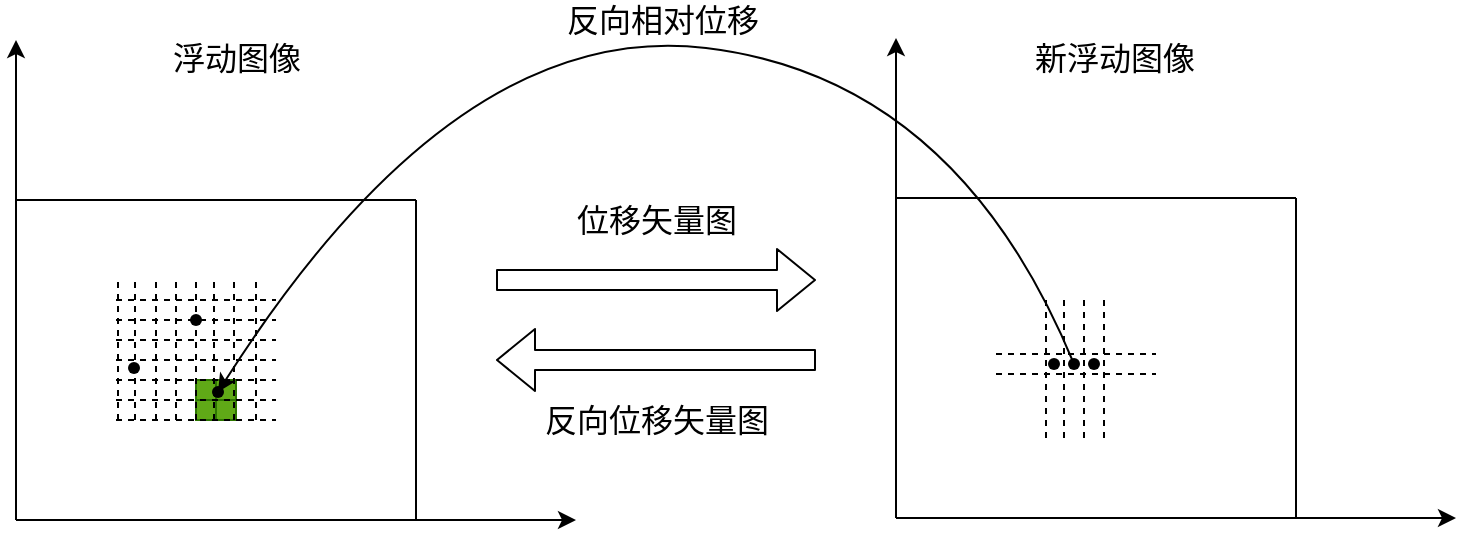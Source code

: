<mxfile>
    <diagram id="bIwrhSDRRnzcCZMUr8HF" name="Page-3">
        <mxGraphModel dx="898" dy="680" grid="1" gridSize="10" guides="1" tooltips="1" connect="1" arrows="1" fold="1" page="1" pageScale="1" pageWidth="827" pageHeight="1169" math="0" shadow="0">
            <root>
                <mxCell id="eaNtV-tm3AKY7ZlU-TGY-0"/>
                <mxCell id="eaNtV-tm3AKY7ZlU-TGY-1" parent="eaNtV-tm3AKY7ZlU-TGY-0"/>
                <mxCell id="Yv6s7lC_iP6tC5BTcbNv-0" value="" style="whiteSpace=wrap;html=1;aspect=fixed;fontSize=16;fillColor=#60a917;strokeColor=#2D7600;fontColor=#ffffff;" parent="eaNtV-tm3AKY7ZlU-TGY-1" vertex="1">
                    <mxGeometry x="154" y="201" width="10" height="10" as="geometry"/>
                </mxCell>
                <mxCell id="Yv6s7lC_iP6tC5BTcbNv-1" value="" style="whiteSpace=wrap;html=1;aspect=fixed;fontSize=16;fillColor=#60a917;strokeColor=#2D7600;fontColor=#ffffff;" parent="eaNtV-tm3AKY7ZlU-TGY-1" vertex="1">
                    <mxGeometry x="144" y="201" width="10" height="10" as="geometry"/>
                </mxCell>
                <mxCell id="Yv6s7lC_iP6tC5BTcbNv-2" value="" style="whiteSpace=wrap;html=1;aspect=fixed;fontSize=16;fillColor=#60a917;strokeColor=#2D7600;fontColor=#ffffff;" parent="eaNtV-tm3AKY7ZlU-TGY-1" vertex="1">
                    <mxGeometry x="144" y="211" width="10" height="10" as="geometry"/>
                </mxCell>
                <mxCell id="Yv6s7lC_iP6tC5BTcbNv-3" value="" style="whiteSpace=wrap;html=1;aspect=fixed;fontSize=16;fillColor=#60a917;strokeColor=#2D7600;fontColor=#ffffff;" parent="eaNtV-tm3AKY7ZlU-TGY-1" vertex="1">
                    <mxGeometry x="154" y="211" width="10" height="10" as="geometry"/>
                </mxCell>
                <mxCell id="Yv6s7lC_iP6tC5BTcbNv-4" value="" style="endArrow=classic;html=1;exitX=0;exitY=1;exitDx=0;exitDy=0;" parent="eaNtV-tm3AKY7ZlU-TGY-1" edge="1">
                    <mxGeometry width="50" height="50" relative="1" as="geometry">
                        <mxPoint x="54" y="271" as="sourcePoint"/>
                        <mxPoint x="54" y="31" as="targetPoint"/>
                    </mxGeometry>
                </mxCell>
                <mxCell id="Yv6s7lC_iP6tC5BTcbNv-5" value="" style="endArrow=classic;html=1;" parent="eaNtV-tm3AKY7ZlU-TGY-1" edge="1">
                    <mxGeometry width="50" height="50" relative="1" as="geometry">
                        <mxPoint x="54" y="271" as="sourcePoint"/>
                        <mxPoint x="334" y="271" as="targetPoint"/>
                    </mxGeometry>
                </mxCell>
                <mxCell id="Yv6s7lC_iP6tC5BTcbNv-6" value="" style="endArrow=classic;html=1;exitX=0;exitY=1;exitDx=0;exitDy=0;" parent="eaNtV-tm3AKY7ZlU-TGY-1" edge="1">
                    <mxGeometry width="50" height="50" relative="1" as="geometry">
                        <mxPoint x="494" y="270" as="sourcePoint"/>
                        <mxPoint x="494" y="30" as="targetPoint"/>
                    </mxGeometry>
                </mxCell>
                <mxCell id="Yv6s7lC_iP6tC5BTcbNv-7" value="" style="endArrow=classic;html=1;" parent="eaNtV-tm3AKY7ZlU-TGY-1" edge="1">
                    <mxGeometry width="50" height="50" relative="1" as="geometry">
                        <mxPoint x="494" y="270" as="sourcePoint"/>
                        <mxPoint x="774" y="270" as="targetPoint"/>
                    </mxGeometry>
                </mxCell>
                <mxCell id="Yv6s7lC_iP6tC5BTcbNv-8" value="" style="endArrow=none;html=1;" parent="eaNtV-tm3AKY7ZlU-TGY-1" edge="1">
                    <mxGeometry width="50" height="50" relative="1" as="geometry">
                        <mxPoint x="694" y="270" as="sourcePoint"/>
                        <mxPoint x="694" y="110" as="targetPoint"/>
                    </mxGeometry>
                </mxCell>
                <mxCell id="Yv6s7lC_iP6tC5BTcbNv-9" value="" style="endArrow=none;html=1;" parent="eaNtV-tm3AKY7ZlU-TGY-1" edge="1">
                    <mxGeometry width="50" height="50" relative="1" as="geometry">
                        <mxPoint x="694" y="110" as="sourcePoint"/>
                        <mxPoint x="494" y="110" as="targetPoint"/>
                    </mxGeometry>
                </mxCell>
                <mxCell id="Yv6s7lC_iP6tC5BTcbNv-10" value="" style="shape=flexArrow;endArrow=classic;html=1;fontSize=20;" parent="eaNtV-tm3AKY7ZlU-TGY-1" edge="1">
                    <mxGeometry width="50" height="50" relative="1" as="geometry">
                        <mxPoint x="294" y="151" as="sourcePoint"/>
                        <mxPoint x="454" y="151" as="targetPoint"/>
                    </mxGeometry>
                </mxCell>
                <mxCell id="Yv6s7lC_iP6tC5BTcbNv-11" value="位移矢量图" style="edgeLabel;html=1;align=center;verticalAlign=middle;resizable=0;points=[];fontSize=16;labelBackgroundColor=none;fontColor=#000000;" parent="Yv6s7lC_iP6tC5BTcbNv-10" vertex="1" connectable="0">
                    <mxGeometry x="-0.05" y="5" relative="1" as="geometry">
                        <mxPoint x="4" y="-25" as="offset"/>
                    </mxGeometry>
                </mxCell>
                <mxCell id="Yv6s7lC_iP6tC5BTcbNv-12" value="" style="shape=flexArrow;endArrow=classic;html=1;fontSize=20;" parent="eaNtV-tm3AKY7ZlU-TGY-1" edge="1">
                    <mxGeometry width="50" height="50" relative="1" as="geometry">
                        <mxPoint x="454" y="191" as="sourcePoint"/>
                        <mxPoint x="294" y="191" as="targetPoint"/>
                    </mxGeometry>
                </mxCell>
                <mxCell id="Yv6s7lC_iP6tC5BTcbNv-13" value="反向位移矢量图" style="edgeLabel;html=1;align=center;verticalAlign=middle;resizable=0;points=[];fontSize=16;labelBackgroundColor=none;fontColor=#000000;" parent="Yv6s7lC_iP6tC5BTcbNv-12" vertex="1" connectable="0">
                    <mxGeometry x="-0.087" y="4" relative="1" as="geometry">
                        <mxPoint x="-7" y="26" as="offset"/>
                    </mxGeometry>
                </mxCell>
                <mxCell id="Yv6s7lC_iP6tC5BTcbNv-14" value="" style="shape=waypoint;sketch=0;fillStyle=solid;size=6;pointerEvents=1;points=[];fillColor=none;resizable=0;rotatable=0;perimeter=centerPerimeter;snapToPoint=1;fontSize=20;" parent="eaNtV-tm3AKY7ZlU-TGY-1" vertex="1">
                    <mxGeometry x="553" y="173" width="40" height="40" as="geometry"/>
                </mxCell>
                <mxCell id="Yv6s7lC_iP6tC5BTcbNv-15" value="" style="shape=waypoint;sketch=0;fillStyle=solid;size=6;pointerEvents=1;points=[];fillColor=none;resizable=0;rotatable=0;perimeter=centerPerimeter;snapToPoint=1;fontSize=20;" parent="eaNtV-tm3AKY7ZlU-TGY-1" vertex="1">
                    <mxGeometry x="563" y="173" width="40" height="40" as="geometry"/>
                </mxCell>
                <mxCell id="Yv6s7lC_iP6tC5BTcbNv-16" value="" style="shape=waypoint;sketch=0;fillStyle=solid;size=6;pointerEvents=1;points=[];fillColor=none;resizable=0;rotatable=0;perimeter=centerPerimeter;snapToPoint=1;fontSize=20;" parent="eaNtV-tm3AKY7ZlU-TGY-1" vertex="1">
                    <mxGeometry x="573" y="173" width="40" height="40" as="geometry"/>
                </mxCell>
                <mxCell id="Yv6s7lC_iP6tC5BTcbNv-17" value="" style="shape=waypoint;sketch=0;fillStyle=solid;size=6;pointerEvents=1;points=[];fillColor=none;resizable=0;rotatable=0;perimeter=centerPerimeter;snapToPoint=1;fontSize=20;" parent="eaNtV-tm3AKY7ZlU-TGY-1" vertex="1">
                    <mxGeometry x="93" y="175" width="40" height="40" as="geometry"/>
                </mxCell>
                <mxCell id="Yv6s7lC_iP6tC5BTcbNv-18" value="" style="shape=waypoint;sketch=0;fillStyle=solid;size=6;pointerEvents=1;points=[];fillColor=none;resizable=0;rotatable=0;perimeter=centerPerimeter;snapToPoint=1;fontSize=20;" parent="eaNtV-tm3AKY7ZlU-TGY-1" vertex="1">
                    <mxGeometry x="124" y="151" width="40" height="40" as="geometry"/>
                </mxCell>
                <mxCell id="Yv6s7lC_iP6tC5BTcbNv-19" value="" style="shape=waypoint;sketch=0;fillStyle=solid;size=6;pointerEvents=1;points=[];fillColor=none;resizable=0;rotatable=0;perimeter=centerPerimeter;snapToPoint=1;fontSize=20;" parent="eaNtV-tm3AKY7ZlU-TGY-1" vertex="1">
                    <mxGeometry x="135" y="187" width="40" height="40" as="geometry"/>
                </mxCell>
                <mxCell id="Yv6s7lC_iP6tC5BTcbNv-20" value="" style="endArrow=none;html=1;fontSize=20;" parent="eaNtV-tm3AKY7ZlU-TGY-1" edge="1">
                    <mxGeometry width="50" height="50" relative="1" as="geometry">
                        <mxPoint x="54" y="111" as="sourcePoint"/>
                        <mxPoint x="254" y="111" as="targetPoint"/>
                    </mxGeometry>
                </mxCell>
                <mxCell id="Yv6s7lC_iP6tC5BTcbNv-21" value="" style="endArrow=none;html=1;fontSize=20;" parent="eaNtV-tm3AKY7ZlU-TGY-1" edge="1">
                    <mxGeometry width="50" height="50" relative="1" as="geometry">
                        <mxPoint x="254" y="111" as="sourcePoint"/>
                        <mxPoint x="254" y="271" as="targetPoint"/>
                    </mxGeometry>
                </mxCell>
                <mxCell id="Yv6s7lC_iP6tC5BTcbNv-22" value="" style="endArrow=none;html=1;dashed=1;" parent="eaNtV-tm3AKY7ZlU-TGY-1" edge="1">
                    <mxGeometry width="50" height="50" relative="1" as="geometry">
                        <mxPoint x="544" y="198" as="sourcePoint"/>
                        <mxPoint x="624" y="198" as="targetPoint"/>
                    </mxGeometry>
                </mxCell>
                <mxCell id="Yv6s7lC_iP6tC5BTcbNv-23" value="" style="endArrow=none;html=1;dashed=1;" parent="eaNtV-tm3AKY7ZlU-TGY-1" edge="1">
                    <mxGeometry width="50" height="50" relative="1" as="geometry">
                        <mxPoint x="569" y="230" as="sourcePoint"/>
                        <mxPoint x="569" y="160" as="targetPoint"/>
                    </mxGeometry>
                </mxCell>
                <mxCell id="Yv6s7lC_iP6tC5BTcbNv-24" value="" style="endArrow=none;html=1;dashed=1;" parent="eaNtV-tm3AKY7ZlU-TGY-1" edge="1">
                    <mxGeometry width="50" height="50" relative="1" as="geometry">
                        <mxPoint x="544" y="188" as="sourcePoint"/>
                        <mxPoint x="624" y="188" as="targetPoint"/>
                    </mxGeometry>
                </mxCell>
                <mxCell id="Yv6s7lC_iP6tC5BTcbNv-25" value="" style="endArrow=none;html=1;dashed=1;" parent="eaNtV-tm3AKY7ZlU-TGY-1" edge="1">
                    <mxGeometry width="50" height="50" relative="1" as="geometry">
                        <mxPoint x="578" y="230" as="sourcePoint"/>
                        <mxPoint x="578" y="160" as="targetPoint"/>
                    </mxGeometry>
                </mxCell>
                <mxCell id="Yv6s7lC_iP6tC5BTcbNv-26" value="" style="endArrow=none;html=1;dashed=1;" parent="eaNtV-tm3AKY7ZlU-TGY-1" edge="1">
                    <mxGeometry width="50" height="50" relative="1" as="geometry">
                        <mxPoint x="588" y="230" as="sourcePoint"/>
                        <mxPoint x="588" y="160" as="targetPoint"/>
                    </mxGeometry>
                </mxCell>
                <mxCell id="Yv6s7lC_iP6tC5BTcbNv-27" value="" style="endArrow=none;html=1;dashed=1;" parent="eaNtV-tm3AKY7ZlU-TGY-1" edge="1">
                    <mxGeometry width="50" height="50" relative="1" as="geometry">
                        <mxPoint x="598" y="230" as="sourcePoint"/>
                        <mxPoint x="598" y="160" as="targetPoint"/>
                    </mxGeometry>
                </mxCell>
                <mxCell id="Yv6s7lC_iP6tC5BTcbNv-28" value="" style="endArrow=none;html=1;dashed=1;" parent="eaNtV-tm3AKY7ZlU-TGY-1" edge="1">
                    <mxGeometry width="50" height="50" relative="1" as="geometry">
                        <mxPoint x="104" y="171" as="sourcePoint"/>
                        <mxPoint x="184" y="171" as="targetPoint"/>
                    </mxGeometry>
                </mxCell>
                <mxCell id="Yv6s7lC_iP6tC5BTcbNv-29" value="" style="endArrow=none;html=1;dashed=1;" parent="eaNtV-tm3AKY7ZlU-TGY-1" edge="1">
                    <mxGeometry width="50" height="50" relative="1" as="geometry">
                        <mxPoint x="134" y="221" as="sourcePoint"/>
                        <mxPoint x="134" y="151" as="targetPoint"/>
                    </mxGeometry>
                </mxCell>
                <mxCell id="Yv6s7lC_iP6tC5BTcbNv-30" value="" style="endArrow=none;html=1;dashed=1;" parent="eaNtV-tm3AKY7ZlU-TGY-1" edge="1">
                    <mxGeometry width="50" height="50" relative="1" as="geometry">
                        <mxPoint x="104" y="181" as="sourcePoint"/>
                        <mxPoint x="184" y="181" as="targetPoint"/>
                    </mxGeometry>
                </mxCell>
                <mxCell id="Yv6s7lC_iP6tC5BTcbNv-31" value="" style="endArrow=none;html=1;dashed=1;" parent="eaNtV-tm3AKY7ZlU-TGY-1" edge="1">
                    <mxGeometry width="50" height="50" relative="1" as="geometry">
                        <mxPoint x="105" y="221" as="sourcePoint"/>
                        <mxPoint x="105" y="151" as="targetPoint"/>
                    </mxGeometry>
                </mxCell>
                <mxCell id="Yv6s7lC_iP6tC5BTcbNv-32" value="" style="endArrow=none;html=1;dashed=1;" parent="eaNtV-tm3AKY7ZlU-TGY-1" edge="1">
                    <mxGeometry width="50" height="50" relative="1" as="geometry">
                        <mxPoint x="113.5" y="221" as="sourcePoint"/>
                        <mxPoint x="113.5" y="151" as="targetPoint"/>
                    </mxGeometry>
                </mxCell>
                <mxCell id="Yv6s7lC_iP6tC5BTcbNv-33" value="" style="endArrow=none;html=1;dashed=1;" parent="eaNtV-tm3AKY7ZlU-TGY-1" edge="1">
                    <mxGeometry width="50" height="50" relative="1" as="geometry">
                        <mxPoint x="144" y="221" as="sourcePoint"/>
                        <mxPoint x="144" y="151" as="targetPoint"/>
                    </mxGeometry>
                </mxCell>
                <mxCell id="Yv6s7lC_iP6tC5BTcbNv-34" value="" style="endArrow=none;html=1;dashed=1;" parent="eaNtV-tm3AKY7ZlU-TGY-1" edge="1">
                    <mxGeometry width="50" height="50" relative="1" as="geometry">
                        <mxPoint x="124" y="221" as="sourcePoint"/>
                        <mxPoint x="124" y="151" as="targetPoint"/>
                    </mxGeometry>
                </mxCell>
                <mxCell id="Yv6s7lC_iP6tC5BTcbNv-35" value="" style="endArrow=none;html=1;dashed=1;" parent="eaNtV-tm3AKY7ZlU-TGY-1" edge="1">
                    <mxGeometry width="50" height="50" relative="1" as="geometry">
                        <mxPoint x="174" y="221" as="sourcePoint"/>
                        <mxPoint x="174" y="151" as="targetPoint"/>
                    </mxGeometry>
                </mxCell>
                <mxCell id="Yv6s7lC_iP6tC5BTcbNv-36" value="" style="endArrow=none;html=1;dashed=1;" parent="eaNtV-tm3AKY7ZlU-TGY-1" edge="1">
                    <mxGeometry width="50" height="50" relative="1" as="geometry">
                        <mxPoint x="153" y="221" as="sourcePoint"/>
                        <mxPoint x="153" y="151" as="targetPoint"/>
                    </mxGeometry>
                </mxCell>
                <mxCell id="Yv6s7lC_iP6tC5BTcbNv-37" value="" style="endArrow=none;html=1;dashed=1;" parent="eaNtV-tm3AKY7ZlU-TGY-1" edge="1">
                    <mxGeometry width="50" height="50" relative="1" as="geometry">
                        <mxPoint x="163" y="221" as="sourcePoint"/>
                        <mxPoint x="163" y="151" as="targetPoint"/>
                    </mxGeometry>
                </mxCell>
                <mxCell id="Yv6s7lC_iP6tC5BTcbNv-38" value="" style="endArrow=none;html=1;dashed=1;" parent="eaNtV-tm3AKY7ZlU-TGY-1" edge="1">
                    <mxGeometry width="50" height="50" relative="1" as="geometry">
                        <mxPoint x="104" y="191" as="sourcePoint"/>
                        <mxPoint x="184" y="191" as="targetPoint"/>
                    </mxGeometry>
                </mxCell>
                <mxCell id="Yv6s7lC_iP6tC5BTcbNv-39" value="" style="endArrow=none;html=1;dashed=1;" parent="eaNtV-tm3AKY7ZlU-TGY-1" edge="1">
                    <mxGeometry width="50" height="50" relative="1" as="geometry">
                        <mxPoint x="104" y="201" as="sourcePoint"/>
                        <mxPoint x="184" y="201" as="targetPoint"/>
                    </mxGeometry>
                </mxCell>
                <mxCell id="Yv6s7lC_iP6tC5BTcbNv-40" value="" style="endArrow=none;html=1;dashed=1;" parent="eaNtV-tm3AKY7ZlU-TGY-1" edge="1">
                    <mxGeometry width="50" height="50" relative="1" as="geometry">
                        <mxPoint x="104" y="211" as="sourcePoint"/>
                        <mxPoint x="184" y="211" as="targetPoint"/>
                    </mxGeometry>
                </mxCell>
                <mxCell id="Yv6s7lC_iP6tC5BTcbNv-41" value="" style="endArrow=none;html=1;dashed=1;" parent="eaNtV-tm3AKY7ZlU-TGY-1" edge="1">
                    <mxGeometry width="50" height="50" relative="1" as="geometry">
                        <mxPoint x="104" y="221" as="sourcePoint"/>
                        <mxPoint x="184" y="221" as="targetPoint"/>
                    </mxGeometry>
                </mxCell>
                <mxCell id="Yv6s7lC_iP6tC5BTcbNv-42" value="" style="endArrow=none;html=1;dashed=1;" parent="eaNtV-tm3AKY7ZlU-TGY-1" edge="1">
                    <mxGeometry width="50" height="50" relative="1" as="geometry">
                        <mxPoint x="104" y="161" as="sourcePoint"/>
                        <mxPoint x="184" y="161" as="targetPoint"/>
                    </mxGeometry>
                </mxCell>
                <mxCell id="Yv6s7lC_iP6tC5BTcbNv-43" value="" style="curved=1;endArrow=classic;html=1;fontSize=16;exitX=-0.05;exitY=0.4;exitDx=0;exitDy=0;exitPerimeter=0;" parent="eaNtV-tm3AKY7ZlU-TGY-1" source="Yv6s7lC_iP6tC5BTcbNv-15" target="Yv6s7lC_iP6tC5BTcbNv-19" edge="1">
                    <mxGeometry width="50" height="50" relative="1" as="geometry">
                        <mxPoint x="394" y="120" as="sourcePoint"/>
                        <mxPoint x="444" y="70" as="targetPoint"/>
                        <Array as="points">
                            <mxPoint x="524" y="50"/>
                            <mxPoint x="274" y="20"/>
                        </Array>
                    </mxGeometry>
                </mxCell>
                <mxCell id="Yv6s7lC_iP6tC5BTcbNv-44" value="反向相对位移" style="edgeLabel;html=1;align=center;verticalAlign=middle;resizable=0;points=[];fontSize=16;labelBackgroundColor=none;fontColor=#000000;" parent="Yv6s7lC_iP6tC5BTcbNv-43" vertex="1" connectable="0">
                    <mxGeometry x="-0.035" y="3" relative="1" as="geometry">
                        <mxPoint y="-15" as="offset"/>
                    </mxGeometry>
                </mxCell>
                <mxCell id="Yv6s7lC_iP6tC5BTcbNv-45" value="浮动图像" style="edgeLabel;html=1;align=center;verticalAlign=middle;resizable=0;points=[];fontSize=16;labelBackgroundColor=none;fontColor=#000000;" parent="eaNtV-tm3AKY7ZlU-TGY-1" vertex="1" connectable="0">
                    <mxGeometry x="164" y="40" as="geometry"/>
                </mxCell>
                <mxCell id="Yv6s7lC_iP6tC5BTcbNv-46" value="新浮动图像" style="edgeLabel;html=1;align=center;verticalAlign=middle;resizable=0;points=[];fontSize=16;labelBackgroundColor=none;fontColor=#000000;" parent="eaNtV-tm3AKY7ZlU-TGY-1" vertex="1" connectable="0">
                    <mxGeometry x="603" y="40" as="geometry"/>
                </mxCell>
            </root>
        </mxGraphModel>
    </diagram>
    <diagram id="FuJUO1HUDMHEwLN8v-36" name="Page-2">
        <mxGraphModel dx="898" dy="680" grid="1" gridSize="10" guides="1" tooltips="1" connect="1" arrows="1" fold="1" page="1" pageScale="1" pageWidth="827" pageHeight="1169" math="0" shadow="0">
            <root>
                <mxCell id="a5hl-oXKPKzM_pVClP1U-0"/>
                <mxCell id="a5hl-oXKPKzM_pVClP1U-1" parent="a5hl-oXKPKzM_pVClP1U-0"/>
                <mxCell id="YijLEmweUqej-fUkd9-m-15" value="" style="whiteSpace=wrap;html=1;aspect=fixed;fontSize=16;fillColor=#60a917;strokeColor=#2D7600;fontColor=#ffffff;" parent="a5hl-oXKPKzM_pVClP1U-1" vertex="1">
                    <mxGeometry x="140" y="411" width="10" height="10" as="geometry"/>
                </mxCell>
                <mxCell id="YijLEmweUqej-fUkd9-m-14" value="" style="whiteSpace=wrap;html=1;aspect=fixed;fontSize=16;fillColor=#60a917;strokeColor=#2D7600;fontColor=#ffffff;" parent="a5hl-oXKPKzM_pVClP1U-1" vertex="1">
                    <mxGeometry x="130" y="411" width="10" height="10" as="geometry"/>
                </mxCell>
                <mxCell id="YijLEmweUqej-fUkd9-m-10" value="" style="whiteSpace=wrap;html=1;aspect=fixed;fontSize=16;fillColor=#60a917;strokeColor=#2D7600;fontColor=#ffffff;" parent="a5hl-oXKPKzM_pVClP1U-1" vertex="1">
                    <mxGeometry x="130" y="421" width="10" height="10" as="geometry"/>
                </mxCell>
                <mxCell id="YijLEmweUqej-fUkd9-m-11" value="" style="whiteSpace=wrap;html=1;aspect=fixed;fontSize=16;fillColor=#60a917;strokeColor=#2D7600;fontColor=#ffffff;" parent="a5hl-oXKPKzM_pVClP1U-1" vertex="1">
                    <mxGeometry x="140" y="421" width="10" height="10" as="geometry"/>
                </mxCell>
                <mxCell id="N1k9lAFwqCUSR6wTfmWG-1" value="" style="endArrow=classic;html=1;exitX=0;exitY=1;exitDx=0;exitDy=0;" parent="a5hl-oXKPKzM_pVClP1U-1" edge="1">
                    <mxGeometry width="50" height="50" relative="1" as="geometry">
                        <mxPoint x="40" y="481" as="sourcePoint"/>
                        <mxPoint x="40" y="241" as="targetPoint"/>
                    </mxGeometry>
                </mxCell>
                <mxCell id="N1k9lAFwqCUSR6wTfmWG-2" value="" style="endArrow=classic;html=1;" parent="a5hl-oXKPKzM_pVClP1U-1" edge="1">
                    <mxGeometry width="50" height="50" relative="1" as="geometry">
                        <mxPoint x="40" y="481" as="sourcePoint"/>
                        <mxPoint x="320" y="481" as="targetPoint"/>
                    </mxGeometry>
                </mxCell>
                <mxCell id="N1k9lAFwqCUSR6wTfmWG-3" value="" style="endArrow=classic;html=1;exitX=0;exitY=1;exitDx=0;exitDy=0;" parent="a5hl-oXKPKzM_pVClP1U-1" edge="1">
                    <mxGeometry width="50" height="50" relative="1" as="geometry">
                        <mxPoint x="480" y="480" as="sourcePoint"/>
                        <mxPoint x="480" y="240" as="targetPoint"/>
                    </mxGeometry>
                </mxCell>
                <mxCell id="N1k9lAFwqCUSR6wTfmWG-4" value="" style="endArrow=classic;html=1;" parent="a5hl-oXKPKzM_pVClP1U-1" edge="1">
                    <mxGeometry width="50" height="50" relative="1" as="geometry">
                        <mxPoint x="480" y="480" as="sourcePoint"/>
                        <mxPoint x="760" y="480" as="targetPoint"/>
                    </mxGeometry>
                </mxCell>
                <mxCell id="N1k9lAFwqCUSR6wTfmWG-6" value="" style="endArrow=none;html=1;" parent="a5hl-oXKPKzM_pVClP1U-1" edge="1">
                    <mxGeometry width="50" height="50" relative="1" as="geometry">
                        <mxPoint x="680" y="480" as="sourcePoint"/>
                        <mxPoint x="680" y="320" as="targetPoint"/>
                    </mxGeometry>
                </mxCell>
                <mxCell id="N1k9lAFwqCUSR6wTfmWG-8" value="" style="endArrow=none;html=1;" parent="a5hl-oXKPKzM_pVClP1U-1" edge="1">
                    <mxGeometry width="50" height="50" relative="1" as="geometry">
                        <mxPoint x="680" y="320" as="sourcePoint"/>
                        <mxPoint x="480" y="320" as="targetPoint"/>
                    </mxGeometry>
                </mxCell>
                <mxCell id="N1k9lAFwqCUSR6wTfmWG-9" value="" style="shape=flexArrow;endArrow=classic;html=1;fontSize=20;" parent="a5hl-oXKPKzM_pVClP1U-1" edge="1">
                    <mxGeometry width="50" height="50" relative="1" as="geometry">
                        <mxPoint x="280" y="361" as="sourcePoint"/>
                        <mxPoint x="440" y="361" as="targetPoint"/>
                    </mxGeometry>
                </mxCell>
                <mxCell id="N1k9lAFwqCUSR6wTfmWG-10" value="Translation Map" style="edgeLabel;html=1;align=center;verticalAlign=middle;resizable=0;points=[];fontSize=16;" parent="N1k9lAFwqCUSR6wTfmWG-9" vertex="1" connectable="0">
                    <mxGeometry x="-0.05" y="5" relative="1" as="geometry">
                        <mxPoint x="4" y="-25" as="offset"/>
                    </mxGeometry>
                </mxCell>
                <mxCell id="N1k9lAFwqCUSR6wTfmWG-11" value="" style="shape=flexArrow;endArrow=classic;html=1;fontSize=20;" parent="a5hl-oXKPKzM_pVClP1U-1" edge="1">
                    <mxGeometry width="50" height="50" relative="1" as="geometry">
                        <mxPoint x="440" y="401" as="sourcePoint"/>
                        <mxPoint x="280" y="401" as="targetPoint"/>
                    </mxGeometry>
                </mxCell>
                <mxCell id="N1k9lAFwqCUSR6wTfmWG-12" value="Inverse Translation Map" style="edgeLabel;html=1;align=center;verticalAlign=middle;resizable=0;points=[];fontSize=16;" parent="N1k9lAFwqCUSR6wTfmWG-11" vertex="1" connectable="0">
                    <mxGeometry x="-0.087" y="4" relative="1" as="geometry">
                        <mxPoint x="-7" y="26" as="offset"/>
                    </mxGeometry>
                </mxCell>
                <mxCell id="N1k9lAFwqCUSR6wTfmWG-21" value="" style="shape=waypoint;sketch=0;fillStyle=solid;size=6;pointerEvents=1;points=[];fillColor=none;resizable=0;rotatable=0;perimeter=centerPerimeter;snapToPoint=1;fontSize=20;" parent="a5hl-oXKPKzM_pVClP1U-1" vertex="1">
                    <mxGeometry x="539" y="383" width="40" height="40" as="geometry"/>
                </mxCell>
                <mxCell id="N1k9lAFwqCUSR6wTfmWG-22" value="" style="shape=waypoint;sketch=0;fillStyle=solid;size=6;pointerEvents=1;points=[];fillColor=none;resizable=0;rotatable=0;perimeter=centerPerimeter;snapToPoint=1;fontSize=20;" parent="a5hl-oXKPKzM_pVClP1U-1" vertex="1">
                    <mxGeometry x="549" y="383" width="40" height="40" as="geometry"/>
                </mxCell>
                <mxCell id="N1k9lAFwqCUSR6wTfmWG-23" value="" style="shape=waypoint;sketch=0;fillStyle=solid;size=6;pointerEvents=1;points=[];fillColor=none;resizable=0;rotatable=0;perimeter=centerPerimeter;snapToPoint=1;fontSize=20;" parent="a5hl-oXKPKzM_pVClP1U-1" vertex="1">
                    <mxGeometry x="559" y="383" width="40" height="40" as="geometry"/>
                </mxCell>
                <mxCell id="N1k9lAFwqCUSR6wTfmWG-24" value="" style="shape=waypoint;sketch=0;fillStyle=solid;size=6;pointerEvents=1;points=[];fillColor=none;resizable=0;rotatable=0;perimeter=centerPerimeter;snapToPoint=1;fontSize=20;" parent="a5hl-oXKPKzM_pVClP1U-1" vertex="1">
                    <mxGeometry x="79" y="385" width="40" height="40" as="geometry"/>
                </mxCell>
                <mxCell id="N1k9lAFwqCUSR6wTfmWG-25" value="" style="shape=waypoint;sketch=0;fillStyle=solid;size=6;pointerEvents=1;points=[];fillColor=none;resizable=0;rotatable=0;perimeter=centerPerimeter;snapToPoint=1;fontSize=20;" parent="a5hl-oXKPKzM_pVClP1U-1" vertex="1">
                    <mxGeometry x="110" y="361" width="40" height="40" as="geometry"/>
                </mxCell>
                <mxCell id="N1k9lAFwqCUSR6wTfmWG-26" value="" style="shape=waypoint;sketch=0;fillStyle=solid;size=6;pointerEvents=1;points=[];fillColor=none;resizable=0;rotatable=0;perimeter=centerPerimeter;snapToPoint=1;fontSize=20;" parent="a5hl-oXKPKzM_pVClP1U-1" vertex="1">
                    <mxGeometry x="121" y="397" width="40" height="40" as="geometry"/>
                </mxCell>
                <mxCell id="N1k9lAFwqCUSR6wTfmWG-31" value="" style="endArrow=none;html=1;fontSize=20;" parent="a5hl-oXKPKzM_pVClP1U-1" edge="1">
                    <mxGeometry width="50" height="50" relative="1" as="geometry">
                        <mxPoint x="40" y="321" as="sourcePoint"/>
                        <mxPoint x="240" y="321" as="targetPoint"/>
                    </mxGeometry>
                </mxCell>
                <mxCell id="N1k9lAFwqCUSR6wTfmWG-32" value="" style="endArrow=none;html=1;fontSize=20;" parent="a5hl-oXKPKzM_pVClP1U-1" edge="1">
                    <mxGeometry width="50" height="50" relative="1" as="geometry">
                        <mxPoint x="240" y="321" as="sourcePoint"/>
                        <mxPoint x="240" y="481" as="targetPoint"/>
                    </mxGeometry>
                </mxCell>
                <mxCell id="N1k9lAFwqCUSR6wTfmWG-33" value="" style="endArrow=none;html=1;dashed=1;" parent="a5hl-oXKPKzM_pVClP1U-1" edge="1">
                    <mxGeometry width="50" height="50" relative="1" as="geometry">
                        <mxPoint x="530" y="408" as="sourcePoint"/>
                        <mxPoint x="610" y="408" as="targetPoint"/>
                    </mxGeometry>
                </mxCell>
                <mxCell id="N1k9lAFwqCUSR6wTfmWG-34" value="" style="endArrow=none;html=1;dashed=1;" parent="a5hl-oXKPKzM_pVClP1U-1" edge="1">
                    <mxGeometry width="50" height="50" relative="1" as="geometry">
                        <mxPoint x="555" y="440" as="sourcePoint"/>
                        <mxPoint x="555" y="370" as="targetPoint"/>
                    </mxGeometry>
                </mxCell>
                <mxCell id="N1k9lAFwqCUSR6wTfmWG-35" value="" style="endArrow=none;html=1;dashed=1;" parent="a5hl-oXKPKzM_pVClP1U-1" edge="1">
                    <mxGeometry width="50" height="50" relative="1" as="geometry">
                        <mxPoint x="530" y="398" as="sourcePoint"/>
                        <mxPoint x="610" y="398" as="targetPoint"/>
                    </mxGeometry>
                </mxCell>
                <mxCell id="N1k9lAFwqCUSR6wTfmWG-36" value="" style="endArrow=none;html=1;dashed=1;" parent="a5hl-oXKPKzM_pVClP1U-1" edge="1">
                    <mxGeometry width="50" height="50" relative="1" as="geometry">
                        <mxPoint x="564" y="440" as="sourcePoint"/>
                        <mxPoint x="564" y="370" as="targetPoint"/>
                    </mxGeometry>
                </mxCell>
                <mxCell id="N1k9lAFwqCUSR6wTfmWG-37" value="" style="endArrow=none;html=1;dashed=1;" parent="a5hl-oXKPKzM_pVClP1U-1" edge="1">
                    <mxGeometry width="50" height="50" relative="1" as="geometry">
                        <mxPoint x="574" y="440" as="sourcePoint"/>
                        <mxPoint x="574" y="370" as="targetPoint"/>
                    </mxGeometry>
                </mxCell>
                <mxCell id="N1k9lAFwqCUSR6wTfmWG-38" value="" style="endArrow=none;html=1;dashed=1;" parent="a5hl-oXKPKzM_pVClP1U-1" edge="1">
                    <mxGeometry width="50" height="50" relative="1" as="geometry">
                        <mxPoint x="584" y="440" as="sourcePoint"/>
                        <mxPoint x="584" y="370" as="targetPoint"/>
                    </mxGeometry>
                </mxCell>
                <mxCell id="N1k9lAFwqCUSR6wTfmWG-39" value="" style="endArrow=none;html=1;dashed=1;" parent="a5hl-oXKPKzM_pVClP1U-1" edge="1">
                    <mxGeometry width="50" height="50" relative="1" as="geometry">
                        <mxPoint x="90" y="381" as="sourcePoint"/>
                        <mxPoint x="170" y="381" as="targetPoint"/>
                    </mxGeometry>
                </mxCell>
                <mxCell id="N1k9lAFwqCUSR6wTfmWG-40" value="" style="endArrow=none;html=1;dashed=1;" parent="a5hl-oXKPKzM_pVClP1U-1" edge="1">
                    <mxGeometry width="50" height="50" relative="1" as="geometry">
                        <mxPoint x="120" y="431" as="sourcePoint"/>
                        <mxPoint x="120" y="361" as="targetPoint"/>
                    </mxGeometry>
                </mxCell>
                <mxCell id="N1k9lAFwqCUSR6wTfmWG-41" value="" style="endArrow=none;html=1;dashed=1;" parent="a5hl-oXKPKzM_pVClP1U-1" edge="1">
                    <mxGeometry width="50" height="50" relative="1" as="geometry">
                        <mxPoint x="90" y="391" as="sourcePoint"/>
                        <mxPoint x="170" y="391" as="targetPoint"/>
                    </mxGeometry>
                </mxCell>
                <mxCell id="N1k9lAFwqCUSR6wTfmWG-42" value="" style="endArrow=none;html=1;dashed=1;" parent="a5hl-oXKPKzM_pVClP1U-1" edge="1">
                    <mxGeometry width="50" height="50" relative="1" as="geometry">
                        <mxPoint x="91" y="431" as="sourcePoint"/>
                        <mxPoint x="91" y="361" as="targetPoint"/>
                    </mxGeometry>
                </mxCell>
                <mxCell id="N1k9lAFwqCUSR6wTfmWG-43" value="" style="endArrow=none;html=1;dashed=1;" parent="a5hl-oXKPKzM_pVClP1U-1" edge="1">
                    <mxGeometry width="50" height="50" relative="1" as="geometry">
                        <mxPoint x="99.5" y="431" as="sourcePoint"/>
                        <mxPoint x="99.5" y="361" as="targetPoint"/>
                    </mxGeometry>
                </mxCell>
                <mxCell id="N1k9lAFwqCUSR6wTfmWG-44" value="" style="endArrow=none;html=1;dashed=1;" parent="a5hl-oXKPKzM_pVClP1U-1" edge="1">
                    <mxGeometry width="50" height="50" relative="1" as="geometry">
                        <mxPoint x="130" y="431" as="sourcePoint"/>
                        <mxPoint x="130" y="361" as="targetPoint"/>
                    </mxGeometry>
                </mxCell>
                <mxCell id="N1k9lAFwqCUSR6wTfmWG-45" value="" style="endArrow=none;html=1;dashed=1;" parent="a5hl-oXKPKzM_pVClP1U-1" edge="1">
                    <mxGeometry width="50" height="50" relative="1" as="geometry">
                        <mxPoint x="110" y="431" as="sourcePoint"/>
                        <mxPoint x="110" y="361" as="targetPoint"/>
                    </mxGeometry>
                </mxCell>
                <mxCell id="N1k9lAFwqCUSR6wTfmWG-46" value="" style="endArrow=none;html=1;dashed=1;" parent="a5hl-oXKPKzM_pVClP1U-1" edge="1">
                    <mxGeometry width="50" height="50" relative="1" as="geometry">
                        <mxPoint x="160" y="431" as="sourcePoint"/>
                        <mxPoint x="160" y="361" as="targetPoint"/>
                    </mxGeometry>
                </mxCell>
                <mxCell id="N1k9lAFwqCUSR6wTfmWG-47" value="" style="endArrow=none;html=1;dashed=1;" parent="a5hl-oXKPKzM_pVClP1U-1" edge="1">
                    <mxGeometry width="50" height="50" relative="1" as="geometry">
                        <mxPoint x="139" y="431" as="sourcePoint"/>
                        <mxPoint x="139" y="361" as="targetPoint"/>
                    </mxGeometry>
                </mxCell>
                <mxCell id="N1k9lAFwqCUSR6wTfmWG-48" value="" style="endArrow=none;html=1;dashed=1;" parent="a5hl-oXKPKzM_pVClP1U-1" edge="1">
                    <mxGeometry width="50" height="50" relative="1" as="geometry">
                        <mxPoint x="149" y="431" as="sourcePoint"/>
                        <mxPoint x="149" y="361" as="targetPoint"/>
                    </mxGeometry>
                </mxCell>
                <mxCell id="N1k9lAFwqCUSR6wTfmWG-49" value="" style="endArrow=none;html=1;dashed=1;" parent="a5hl-oXKPKzM_pVClP1U-1" edge="1">
                    <mxGeometry width="50" height="50" relative="1" as="geometry">
                        <mxPoint x="90" y="401" as="sourcePoint"/>
                        <mxPoint x="170" y="401" as="targetPoint"/>
                    </mxGeometry>
                </mxCell>
                <mxCell id="N1k9lAFwqCUSR6wTfmWG-50" value="" style="endArrow=none;html=1;dashed=1;" parent="a5hl-oXKPKzM_pVClP1U-1" edge="1">
                    <mxGeometry width="50" height="50" relative="1" as="geometry">
                        <mxPoint x="90" y="411" as="sourcePoint"/>
                        <mxPoint x="170" y="411" as="targetPoint"/>
                    </mxGeometry>
                </mxCell>
                <mxCell id="N1k9lAFwqCUSR6wTfmWG-51" value="" style="endArrow=none;html=1;dashed=1;" parent="a5hl-oXKPKzM_pVClP1U-1" edge="1">
                    <mxGeometry width="50" height="50" relative="1" as="geometry">
                        <mxPoint x="90" y="421" as="sourcePoint"/>
                        <mxPoint x="170" y="421" as="targetPoint"/>
                    </mxGeometry>
                </mxCell>
                <mxCell id="N1k9lAFwqCUSR6wTfmWG-52" value="" style="endArrow=none;html=1;dashed=1;" parent="a5hl-oXKPKzM_pVClP1U-1" edge="1">
                    <mxGeometry width="50" height="50" relative="1" as="geometry">
                        <mxPoint x="90" y="431" as="sourcePoint"/>
                        <mxPoint x="170" y="431" as="targetPoint"/>
                    </mxGeometry>
                </mxCell>
                <mxCell id="N1k9lAFwqCUSR6wTfmWG-53" value="" style="endArrow=none;html=1;dashed=1;" parent="a5hl-oXKPKzM_pVClP1U-1" edge="1">
                    <mxGeometry width="50" height="50" relative="1" as="geometry">
                        <mxPoint x="90" y="371" as="sourcePoint"/>
                        <mxPoint x="170" y="371" as="targetPoint"/>
                    </mxGeometry>
                </mxCell>
                <mxCell id="N1k9lAFwqCUSR6wTfmWG-54" value="" style="curved=1;endArrow=classic;html=1;fontSize=16;exitX=-0.05;exitY=0.4;exitDx=0;exitDy=0;exitPerimeter=0;" parent="a5hl-oXKPKzM_pVClP1U-1" source="N1k9lAFwqCUSR6wTfmWG-22" target="N1k9lAFwqCUSR6wTfmWG-26" edge="1">
                    <mxGeometry width="50" height="50" relative="1" as="geometry">
                        <mxPoint x="380" y="330" as="sourcePoint"/>
                        <mxPoint x="430" y="280" as="targetPoint"/>
                        <Array as="points">
                            <mxPoint x="510" y="260"/>
                            <mxPoint x="260" y="230"/>
                        </Array>
                    </mxGeometry>
                </mxCell>
                <mxCell id="N1k9lAFwqCUSR6wTfmWG-55" value="Inverse Relative Shift" style="edgeLabel;html=1;align=center;verticalAlign=middle;resizable=0;points=[];fontSize=16;" parent="N1k9lAFwqCUSR6wTfmWG-54" vertex="1" connectable="0">
                    <mxGeometry x="-0.035" y="3" relative="1" as="geometry">
                        <mxPoint as="offset"/>
                    </mxGeometry>
                </mxCell>
                <mxCell id="N1k9lAFwqCUSR6wTfmWG-56" value="Previous Warped Image" style="edgeLabel;html=1;align=center;verticalAlign=middle;resizable=0;points=[];fontSize=16;" parent="a5hl-oXKPKzM_pVClP1U-1" vertex="1" connectable="0">
                    <mxGeometry x="150" y="250" as="geometry"/>
                </mxCell>
                <mxCell id="N1k9lAFwqCUSR6wTfmWG-57" value="New Warped Image" style="edgeLabel;html=1;align=center;verticalAlign=middle;resizable=0;points=[];fontSize=16;" parent="a5hl-oXKPKzM_pVClP1U-1" vertex="1" connectable="0">
                    <mxGeometry x="589" y="250" as="geometry"/>
                </mxCell>
            </root>
        </mxGraphModel>
    </diagram>
    <diagram id="azn0SKMNaeHMab66wLAg" name="Page-1">
        <mxGraphModel dx="898" dy="680" grid="1" gridSize="10" guides="1" tooltips="1" connect="1" arrows="1" fold="1" page="1" pageScale="1" pageWidth="827" pageHeight="1169" math="0" shadow="0">
            <root>
                <mxCell id="0"/>
                <mxCell id="1" parent="0"/>
                <mxCell id="3" value="" style="endArrow=classic;html=1;exitX=0;exitY=1;exitDx=0;exitDy=0;" parent="1" edge="1">
                    <mxGeometry width="50" height="50" relative="1" as="geometry">
                        <mxPoint x="29" y="520" as="sourcePoint"/>
                        <mxPoint x="29" y="280" as="targetPoint"/>
                    </mxGeometry>
                </mxCell>
                <mxCell id="4" value="" style="endArrow=classic;html=1;" parent="1" edge="1">
                    <mxGeometry width="50" height="50" relative="1" as="geometry">
                        <mxPoint x="29" y="520" as="sourcePoint"/>
                        <mxPoint x="309" y="520" as="targetPoint"/>
                    </mxGeometry>
                </mxCell>
                <mxCell id="6" value="" style="endArrow=classic;html=1;exitX=0;exitY=1;exitDx=0;exitDy=0;" parent="1" edge="1">
                    <mxGeometry width="50" height="50" relative="1" as="geometry">
                        <mxPoint x="469" y="519" as="sourcePoint"/>
                        <mxPoint x="469" y="279" as="targetPoint"/>
                    </mxGeometry>
                </mxCell>
                <mxCell id="7" value="" style="endArrow=classic;html=1;" parent="1" edge="1">
                    <mxGeometry width="50" height="50" relative="1" as="geometry">
                        <mxPoint x="469" y="519" as="sourcePoint"/>
                        <mxPoint x="789" y="519" as="targetPoint"/>
                    </mxGeometry>
                </mxCell>
                <mxCell id="10" value="" style="endArrow=none;html=1;" parent="1" edge="1">
                    <mxGeometry width="50" height="50" relative="1" as="geometry">
                        <mxPoint x="509" y="480" as="sourcePoint"/>
                        <mxPoint x="749" y="440" as="targetPoint"/>
                    </mxGeometry>
                </mxCell>
                <mxCell id="11" value="" style="endArrow=none;html=1;" parent="1" edge="1">
                    <mxGeometry width="50" height="50" relative="1" as="geometry">
                        <mxPoint x="749" y="440" as="sourcePoint"/>
                        <mxPoint x="669" y="320" as="targetPoint"/>
                    </mxGeometry>
                </mxCell>
                <mxCell id="12" value="" style="endArrow=none;html=1;" parent="1" edge="1">
                    <mxGeometry width="50" height="50" relative="1" as="geometry">
                        <mxPoint x="509" y="480" as="sourcePoint"/>
                        <mxPoint x="549" y="360" as="targetPoint"/>
                    </mxGeometry>
                </mxCell>
                <mxCell id="13" value="" style="endArrow=none;html=1;" parent="1" edge="1">
                    <mxGeometry width="50" height="50" relative="1" as="geometry">
                        <mxPoint x="669" y="320" as="sourcePoint"/>
                        <mxPoint x="549" y="360" as="targetPoint"/>
                    </mxGeometry>
                </mxCell>
                <mxCell id="17" value="" style="shape=flexArrow;endArrow=classic;html=1;fontSize=20;" parent="1" edge="1">
                    <mxGeometry width="50" height="50" relative="1" as="geometry">
                        <mxPoint x="269" y="439" as="sourcePoint"/>
                        <mxPoint x="429" y="439" as="targetPoint"/>
                    </mxGeometry>
                </mxCell>
                <mxCell id="19" value="H" style="edgeLabel;html=1;align=center;verticalAlign=middle;resizable=0;points=[];fontSize=20;" parent="17" vertex="1" connectable="0">
                    <mxGeometry x="-0.05" y="5" relative="1" as="geometry">
                        <mxPoint x="4" y="-24" as="offset"/>
                    </mxGeometry>
                </mxCell>
                <mxCell id="18" value="" style="shape=flexArrow;endArrow=classic;html=1;fontSize=20;" parent="1" edge="1">
                    <mxGeometry width="50" height="50" relative="1" as="geometry">
                        <mxPoint x="429" y="479" as="sourcePoint"/>
                        <mxPoint x="269" y="479" as="targetPoint"/>
                    </mxGeometry>
                </mxCell>
                <mxCell id="20" value="H&lt;sup&gt;-1&lt;/sup&gt;" style="edgeLabel;html=1;align=center;verticalAlign=middle;resizable=0;points=[];fontSize=20;" parent="18" vertex="1" connectable="0">
                    <mxGeometry x="-0.087" y="4" relative="1" as="geometry">
                        <mxPoint x="-7" y="27" as="offset"/>
                    </mxGeometry>
                </mxCell>
                <mxCell id="21" value="" style="curved=1;endArrow=classic;html=1;fontSize=20;exitX=0;exitY=0;exitDx=0;exitDy=0;" parent="1" edge="1">
                    <mxGeometry width="50" height="50" relative="1" as="geometry">
                        <mxPoint x="29" y="360" as="sourcePoint"/>
                        <mxPoint x="549" y="360" as="targetPoint"/>
                        <Array as="points">
                            <mxPoint x="219" y="240"/>
                            <mxPoint x="379" y="190"/>
                            <mxPoint x="539" y="230"/>
                        </Array>
                    </mxGeometry>
                </mxCell>
                <mxCell id="26" value="H" style="edgeLabel;html=1;align=center;verticalAlign=middle;resizable=0;points=[];fontSize=20;" parent="21" vertex="1" connectable="0">
                    <mxGeometry x="-0.144" y="1" relative="1" as="geometry">
                        <mxPoint as="offset"/>
                    </mxGeometry>
                </mxCell>
                <mxCell id="23" value="" style="curved=1;endArrow=classic;html=1;fontSize=20;exitX=1;exitY=0;exitDx=0;exitDy=0;" parent="1" edge="1">
                    <mxGeometry width="50" height="50" relative="1" as="geometry">
                        <mxPoint x="229" y="360" as="sourcePoint"/>
                        <mxPoint x="669" y="320" as="targetPoint"/>
                        <Array as="points">
                            <mxPoint x="379" y="180"/>
                        </Array>
                    </mxGeometry>
                </mxCell>
                <mxCell id="27" value="H" style="edgeLabel;html=1;align=center;verticalAlign=middle;resizable=0;points=[];fontSize=20;" parent="23" vertex="1" connectable="0">
                    <mxGeometry x="-0.416" y="-50" relative="1" as="geometry">
                        <mxPoint y="-1" as="offset"/>
                    </mxGeometry>
                </mxCell>
                <mxCell id="24" value="" style="curved=1;endArrow=classic;html=1;fontSize=20;" parent="1" edge="1">
                    <mxGeometry width="50" height="50" relative="1" as="geometry">
                        <mxPoint x="229" y="520" as="sourcePoint"/>
                        <mxPoint x="749" y="440" as="targetPoint"/>
                        <Array as="points">
                            <mxPoint x="329" y="580"/>
                            <mxPoint x="599" y="550"/>
                        </Array>
                    </mxGeometry>
                </mxCell>
                <mxCell id="29" value="H" style="edgeLabel;html=1;align=center;verticalAlign=middle;resizable=0;points=[];fontSize=20;" parent="24" vertex="1" connectable="0">
                    <mxGeometry x="0.032" y="4" relative="1" as="geometry">
                        <mxPoint as="offset"/>
                    </mxGeometry>
                </mxCell>
                <mxCell id="25" value="" style="curved=1;endArrow=classic;html=1;fontSize=20;" parent="1" edge="1">
                    <mxGeometry width="50" height="50" relative="1" as="geometry">
                        <mxPoint x="29" y="520" as="sourcePoint"/>
                        <mxPoint x="509" y="480" as="targetPoint"/>
                        <Array as="points">
                            <mxPoint x="159" y="590"/>
                            <mxPoint x="379" y="580"/>
                        </Array>
                    </mxGeometry>
                </mxCell>
                <mxCell id="28" value="H" style="edgeLabel;html=1;align=center;verticalAlign=middle;resizable=0;points=[];fontSize=20;" parent="25" vertex="1" connectable="0">
                    <mxGeometry x="-0.245" y="2" relative="1" as="geometry">
                        <mxPoint as="offset"/>
                    </mxGeometry>
                </mxCell>
                <mxCell id="30" value="" style="shape=waypoint;sketch=0;fillStyle=solid;size=6;pointerEvents=1;points=[];fillColor=none;resizable=0;rotatable=0;perimeter=centerPerimeter;snapToPoint=1;fontSize=20;" parent="1" vertex="1">
                    <mxGeometry x="569" y="380" width="40" height="40" as="geometry"/>
                </mxCell>
                <mxCell id="31" value="" style="shape=waypoint;sketch=0;fillStyle=solid;size=6;pointerEvents=1;points=[];fillColor=none;resizable=0;rotatable=0;perimeter=centerPerimeter;snapToPoint=1;fontSize=20;" parent="1" vertex="1">
                    <mxGeometry x="579" y="380" width="40" height="40" as="geometry"/>
                </mxCell>
                <mxCell id="32" value="" style="shape=waypoint;sketch=0;fillStyle=solid;size=6;pointerEvents=1;points=[];fillColor=none;resizable=0;rotatable=0;perimeter=centerPerimeter;snapToPoint=1;fontSize=20;" parent="1" vertex="1">
                    <mxGeometry x="589" y="380" width="40" height="40" as="geometry"/>
                </mxCell>
                <mxCell id="33" value="" style="shape=waypoint;sketch=0;fillStyle=solid;size=6;pointerEvents=1;points=[];fillColor=none;resizable=0;rotatable=0;perimeter=centerPerimeter;snapToPoint=1;fontSize=20;" parent="1" vertex="1">
                    <mxGeometry x="68" y="424" width="40" height="40" as="geometry"/>
                </mxCell>
                <mxCell id="34" value="" style="shape=waypoint;sketch=0;fillStyle=solid;size=6;pointerEvents=1;points=[];fillColor=none;resizable=0;rotatable=0;perimeter=centerPerimeter;snapToPoint=1;fontSize=20;" parent="1" vertex="1">
                    <mxGeometry x="99" y="400" width="40" height="40" as="geometry"/>
                </mxCell>
                <mxCell id="35" value="" style="shape=waypoint;sketch=0;fillStyle=solid;size=6;pointerEvents=1;points=[];fillColor=none;resizable=0;rotatable=0;perimeter=centerPerimeter;snapToPoint=1;fontSize=20;" parent="1" vertex="1">
                    <mxGeometry x="112" y="443" width="40" height="40" as="geometry"/>
                </mxCell>
                <mxCell id="36" value="" style="curved=1;endArrow=classic;html=1;fontSize=20;exitX=0.625;exitY=0.525;exitDx=0;exitDy=0;exitPerimeter=0;entryX=0.525;entryY=0.575;entryDx=0;entryDy=0;entryPerimeter=0;" parent="1" source="32" target="34" edge="1">
                    <mxGeometry width="50" height="50" relative="1" as="geometry">
                        <mxPoint x="379" y="400" as="sourcePoint"/>
                        <mxPoint x="429" y="350" as="targetPoint"/>
                        <Array as="points">
                            <mxPoint x="399" y="320"/>
                            <mxPoint x="309" y="330"/>
                        </Array>
                    </mxGeometry>
                </mxCell>
                <mxCell id="38" value="" style="curved=1;endArrow=classic;html=1;fontSize=20;entryX=0.425;entryY=0.6;entryDx=0;entryDy=0;entryPerimeter=0;exitX=0;exitY=0.5;exitDx=0;exitDy=0;exitPerimeter=0;" parent="1" source="30" target="35" edge="1">
                    <mxGeometry width="50" height="50" relative="1" as="geometry">
                        <mxPoint x="559" y="430" as="sourcePoint"/>
                        <mxPoint x="429" y="350" as="targetPoint"/>
                        <Array as="points">
                            <mxPoint x="399" y="350"/>
                            <mxPoint x="309" y="360"/>
                        </Array>
                    </mxGeometry>
                </mxCell>
                <mxCell id="39" value="" style="curved=1;endArrow=classic;html=1;fontSize=20;entryX=0.475;entryY=0.625;entryDx=0;entryDy=0;entryPerimeter=0;exitX=0.075;exitY=1.05;exitDx=0;exitDy=0;exitPerimeter=0;" parent="1" source="31" target="33" edge="1">
                    <mxGeometry width="50" height="50" relative="1" as="geometry">
                        <mxPoint x="379" y="400" as="sourcePoint"/>
                        <mxPoint x="429" y="350" as="targetPoint"/>
                        <Array as="points">
                            <mxPoint x="379" y="330"/>
                            <mxPoint x="329" y="340"/>
                        </Array>
                    </mxGeometry>
                </mxCell>
                <mxCell id="44" value="H&lt;sup&gt;-1&lt;/sup&gt;" style="edgeLabel;html=1;align=center;verticalAlign=middle;resizable=0;points=[];fontSize=20;" parent="39" vertex="1" connectable="0">
                    <mxGeometry x="-0.097" y="1" relative="1" as="geometry">
                        <mxPoint y="6" as="offset"/>
                    </mxGeometry>
                </mxCell>
                <mxCell id="42" value="" style="endArrow=none;html=1;fontSize=20;" parent="1" edge="1">
                    <mxGeometry width="50" height="50" relative="1" as="geometry">
                        <mxPoint x="29" y="360" as="sourcePoint"/>
                        <mxPoint x="229" y="360" as="targetPoint"/>
                    </mxGeometry>
                </mxCell>
                <mxCell id="43" value="" style="endArrow=none;html=1;fontSize=20;" parent="1" edge="1">
                    <mxGeometry width="50" height="50" relative="1" as="geometry">
                        <mxPoint x="229" y="360" as="sourcePoint"/>
                        <mxPoint x="229" y="520" as="targetPoint"/>
                    </mxGeometry>
                </mxCell>
                <mxCell id="46" value="" style="endArrow=none;html=1;dashed=1;" parent="1" edge="1">
                    <mxGeometry width="50" height="50" relative="1" as="geometry">
                        <mxPoint x="560" y="405" as="sourcePoint"/>
                        <mxPoint x="640" y="405" as="targetPoint"/>
                    </mxGeometry>
                </mxCell>
                <mxCell id="47" value="" style="endArrow=none;html=1;dashed=1;" parent="1" edge="1">
                    <mxGeometry width="50" height="50" relative="1" as="geometry">
                        <mxPoint x="585" y="437" as="sourcePoint"/>
                        <mxPoint x="585" y="367" as="targetPoint"/>
                    </mxGeometry>
                </mxCell>
                <mxCell id="48" value="" style="endArrow=none;html=1;dashed=1;" parent="1" edge="1">
                    <mxGeometry width="50" height="50" relative="1" as="geometry">
                        <mxPoint x="560" y="395" as="sourcePoint"/>
                        <mxPoint x="640" y="395" as="targetPoint"/>
                    </mxGeometry>
                </mxCell>
                <mxCell id="49" value="" style="endArrow=none;html=1;dashed=1;" parent="1" edge="1">
                    <mxGeometry width="50" height="50" relative="1" as="geometry">
                        <mxPoint x="594" y="437" as="sourcePoint"/>
                        <mxPoint x="594" y="367" as="targetPoint"/>
                    </mxGeometry>
                </mxCell>
                <mxCell id="50" value="" style="endArrow=none;html=1;dashed=1;" parent="1" edge="1">
                    <mxGeometry width="50" height="50" relative="1" as="geometry">
                        <mxPoint x="604" y="437" as="sourcePoint"/>
                        <mxPoint x="604" y="367" as="targetPoint"/>
                    </mxGeometry>
                </mxCell>
                <mxCell id="51" value="" style="endArrow=none;html=1;dashed=1;" parent="1" edge="1">
                    <mxGeometry width="50" height="50" relative="1" as="geometry">
                        <mxPoint x="614" y="437" as="sourcePoint"/>
                        <mxPoint x="614" y="367" as="targetPoint"/>
                    </mxGeometry>
                </mxCell>
                <mxCell id="55" value="" style="endArrow=none;html=1;dashed=1;" parent="1" edge="1">
                    <mxGeometry width="50" height="50" relative="1" as="geometry">
                        <mxPoint x="79" y="420" as="sourcePoint"/>
                        <mxPoint x="159" y="420" as="targetPoint"/>
                    </mxGeometry>
                </mxCell>
                <mxCell id="56" value="" style="endArrow=none;html=1;dashed=1;" parent="1" edge="1">
                    <mxGeometry width="50" height="50" relative="1" as="geometry">
                        <mxPoint x="109" y="470" as="sourcePoint"/>
                        <mxPoint x="109" y="400" as="targetPoint"/>
                    </mxGeometry>
                </mxCell>
                <mxCell id="57" value="" style="endArrow=none;html=1;dashed=1;" parent="1" edge="1">
                    <mxGeometry width="50" height="50" relative="1" as="geometry">
                        <mxPoint x="79" y="430" as="sourcePoint"/>
                        <mxPoint x="159" y="430" as="targetPoint"/>
                    </mxGeometry>
                </mxCell>
                <mxCell id="58" value="" style="endArrow=none;html=1;dashed=1;" parent="1" edge="1">
                    <mxGeometry width="50" height="50" relative="1" as="geometry">
                        <mxPoint x="80" y="470" as="sourcePoint"/>
                        <mxPoint x="80" y="400" as="targetPoint"/>
                    </mxGeometry>
                </mxCell>
                <mxCell id="59" value="" style="endArrow=none;html=1;dashed=1;" parent="1" edge="1">
                    <mxGeometry width="50" height="50" relative="1" as="geometry">
                        <mxPoint x="88.5" y="470" as="sourcePoint"/>
                        <mxPoint x="88.5" y="400" as="targetPoint"/>
                    </mxGeometry>
                </mxCell>
                <mxCell id="60" value="" style="endArrow=none;html=1;dashed=1;" parent="1" edge="1">
                    <mxGeometry width="50" height="50" relative="1" as="geometry">
                        <mxPoint x="119" y="470" as="sourcePoint"/>
                        <mxPoint x="119" y="400" as="targetPoint"/>
                    </mxGeometry>
                </mxCell>
                <mxCell id="61" value="" style="endArrow=none;html=1;dashed=1;" parent="1" edge="1">
                    <mxGeometry width="50" height="50" relative="1" as="geometry">
                        <mxPoint x="99" y="470" as="sourcePoint"/>
                        <mxPoint x="99" y="400" as="targetPoint"/>
                    </mxGeometry>
                </mxCell>
                <mxCell id="62" value="" style="endArrow=none;html=1;dashed=1;" parent="1" edge="1">
                    <mxGeometry width="50" height="50" relative="1" as="geometry">
                        <mxPoint x="149" y="470" as="sourcePoint"/>
                        <mxPoint x="149" y="400" as="targetPoint"/>
                    </mxGeometry>
                </mxCell>
                <mxCell id="63" value="" style="endArrow=none;html=1;dashed=1;" parent="1" edge="1">
                    <mxGeometry width="50" height="50" relative="1" as="geometry">
                        <mxPoint x="130" y="470" as="sourcePoint"/>
                        <mxPoint x="130" y="400" as="targetPoint"/>
                    </mxGeometry>
                </mxCell>
                <mxCell id="64" value="" style="endArrow=none;html=1;dashed=1;" parent="1" edge="1">
                    <mxGeometry width="50" height="50" relative="1" as="geometry">
                        <mxPoint x="138" y="470" as="sourcePoint"/>
                        <mxPoint x="138" y="400" as="targetPoint"/>
                    </mxGeometry>
                </mxCell>
                <mxCell id="65" value="" style="endArrow=none;html=1;dashed=1;" parent="1" edge="1">
                    <mxGeometry width="50" height="50" relative="1" as="geometry">
                        <mxPoint x="79" y="440" as="sourcePoint"/>
                        <mxPoint x="159" y="440" as="targetPoint"/>
                    </mxGeometry>
                </mxCell>
                <mxCell id="66" value="" style="endArrow=none;html=1;dashed=1;" parent="1" edge="1">
                    <mxGeometry width="50" height="50" relative="1" as="geometry">
                        <mxPoint x="79" y="450" as="sourcePoint"/>
                        <mxPoint x="159" y="450" as="targetPoint"/>
                    </mxGeometry>
                </mxCell>
                <mxCell id="67" value="" style="endArrow=none;html=1;dashed=1;" parent="1" edge="1">
                    <mxGeometry width="50" height="50" relative="1" as="geometry">
                        <mxPoint x="79" y="460" as="sourcePoint"/>
                        <mxPoint x="159" y="460" as="targetPoint"/>
                    </mxGeometry>
                </mxCell>
                <mxCell id="68" value="" style="endArrow=none;html=1;dashed=1;" parent="1" edge="1">
                    <mxGeometry width="50" height="50" relative="1" as="geometry">
                        <mxPoint x="79" y="470" as="sourcePoint"/>
                        <mxPoint x="159" y="470" as="targetPoint"/>
                    </mxGeometry>
                </mxCell>
                <mxCell id="69" value="" style="endArrow=none;html=1;dashed=1;" parent="1" edge="1">
                    <mxGeometry width="50" height="50" relative="1" as="geometry">
                        <mxPoint x="79" y="410" as="sourcePoint"/>
                        <mxPoint x="159" y="410" as="targetPoint"/>
                    </mxGeometry>
                </mxCell>
            </root>
        </mxGraphModel>
    </diagram>
</mxfile>